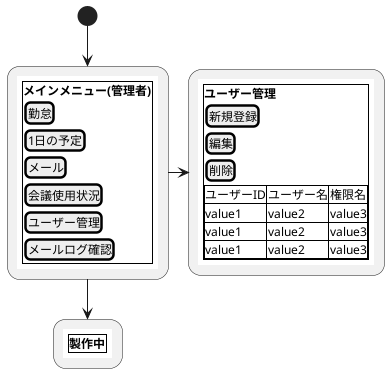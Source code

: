@startsalt
@startuml
(*) --> "
{{
salt
{+
<b>メインメニュー(管理者)
[勤怠]
[1日の予定]
[メール]
[会議使用状況]
[ユーザー管理]
[メールログ確認]
}
}}
" as subMenu
subMenu -right-> "
{{
salt
{+
<b>ユーザー管理
[新規登録]
[編集]
[削除]
{#
ユーザーID | ユーザー名 | 権限名
value1 | value2 | value3
value1 | value2 | value3
value1 | value2 | value3
}
}
}}
" as subMenu2
subMenu -down-> "
{{
salt
{+
<b>製作中
}
}}
"
@enduml
@endsalt